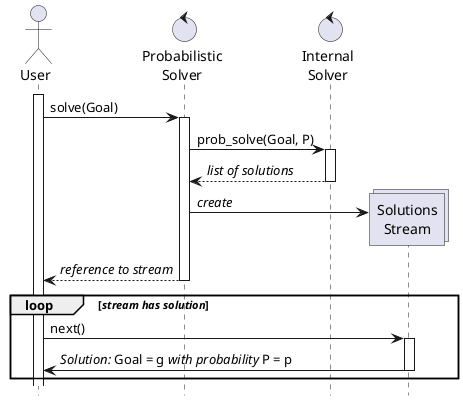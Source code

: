 @startuml
hide footbox

actor User
control "Probabilistic\nSolver" as Solver
control "Internal\nSolver" as Prolog
collections "Solutions\nStream" as Stream

activate User
User -> Solver: solve(Goal)
activate Solver

Solver -> Prolog: prob_solve(Goal, P)
activate Prolog
Prolog --> Solver: //list of solutions//
deactivate Prolog


create Stream
Solver -> Stream: //create//

Solver --> User: //reference to stream//
deactivate Solver

loop //stream has solution//
User -> Stream: next()
activate Stream
Stream -> User: //Solution:// Goal = g //with probability// P = p
deactivate Stream
end
@enduml
